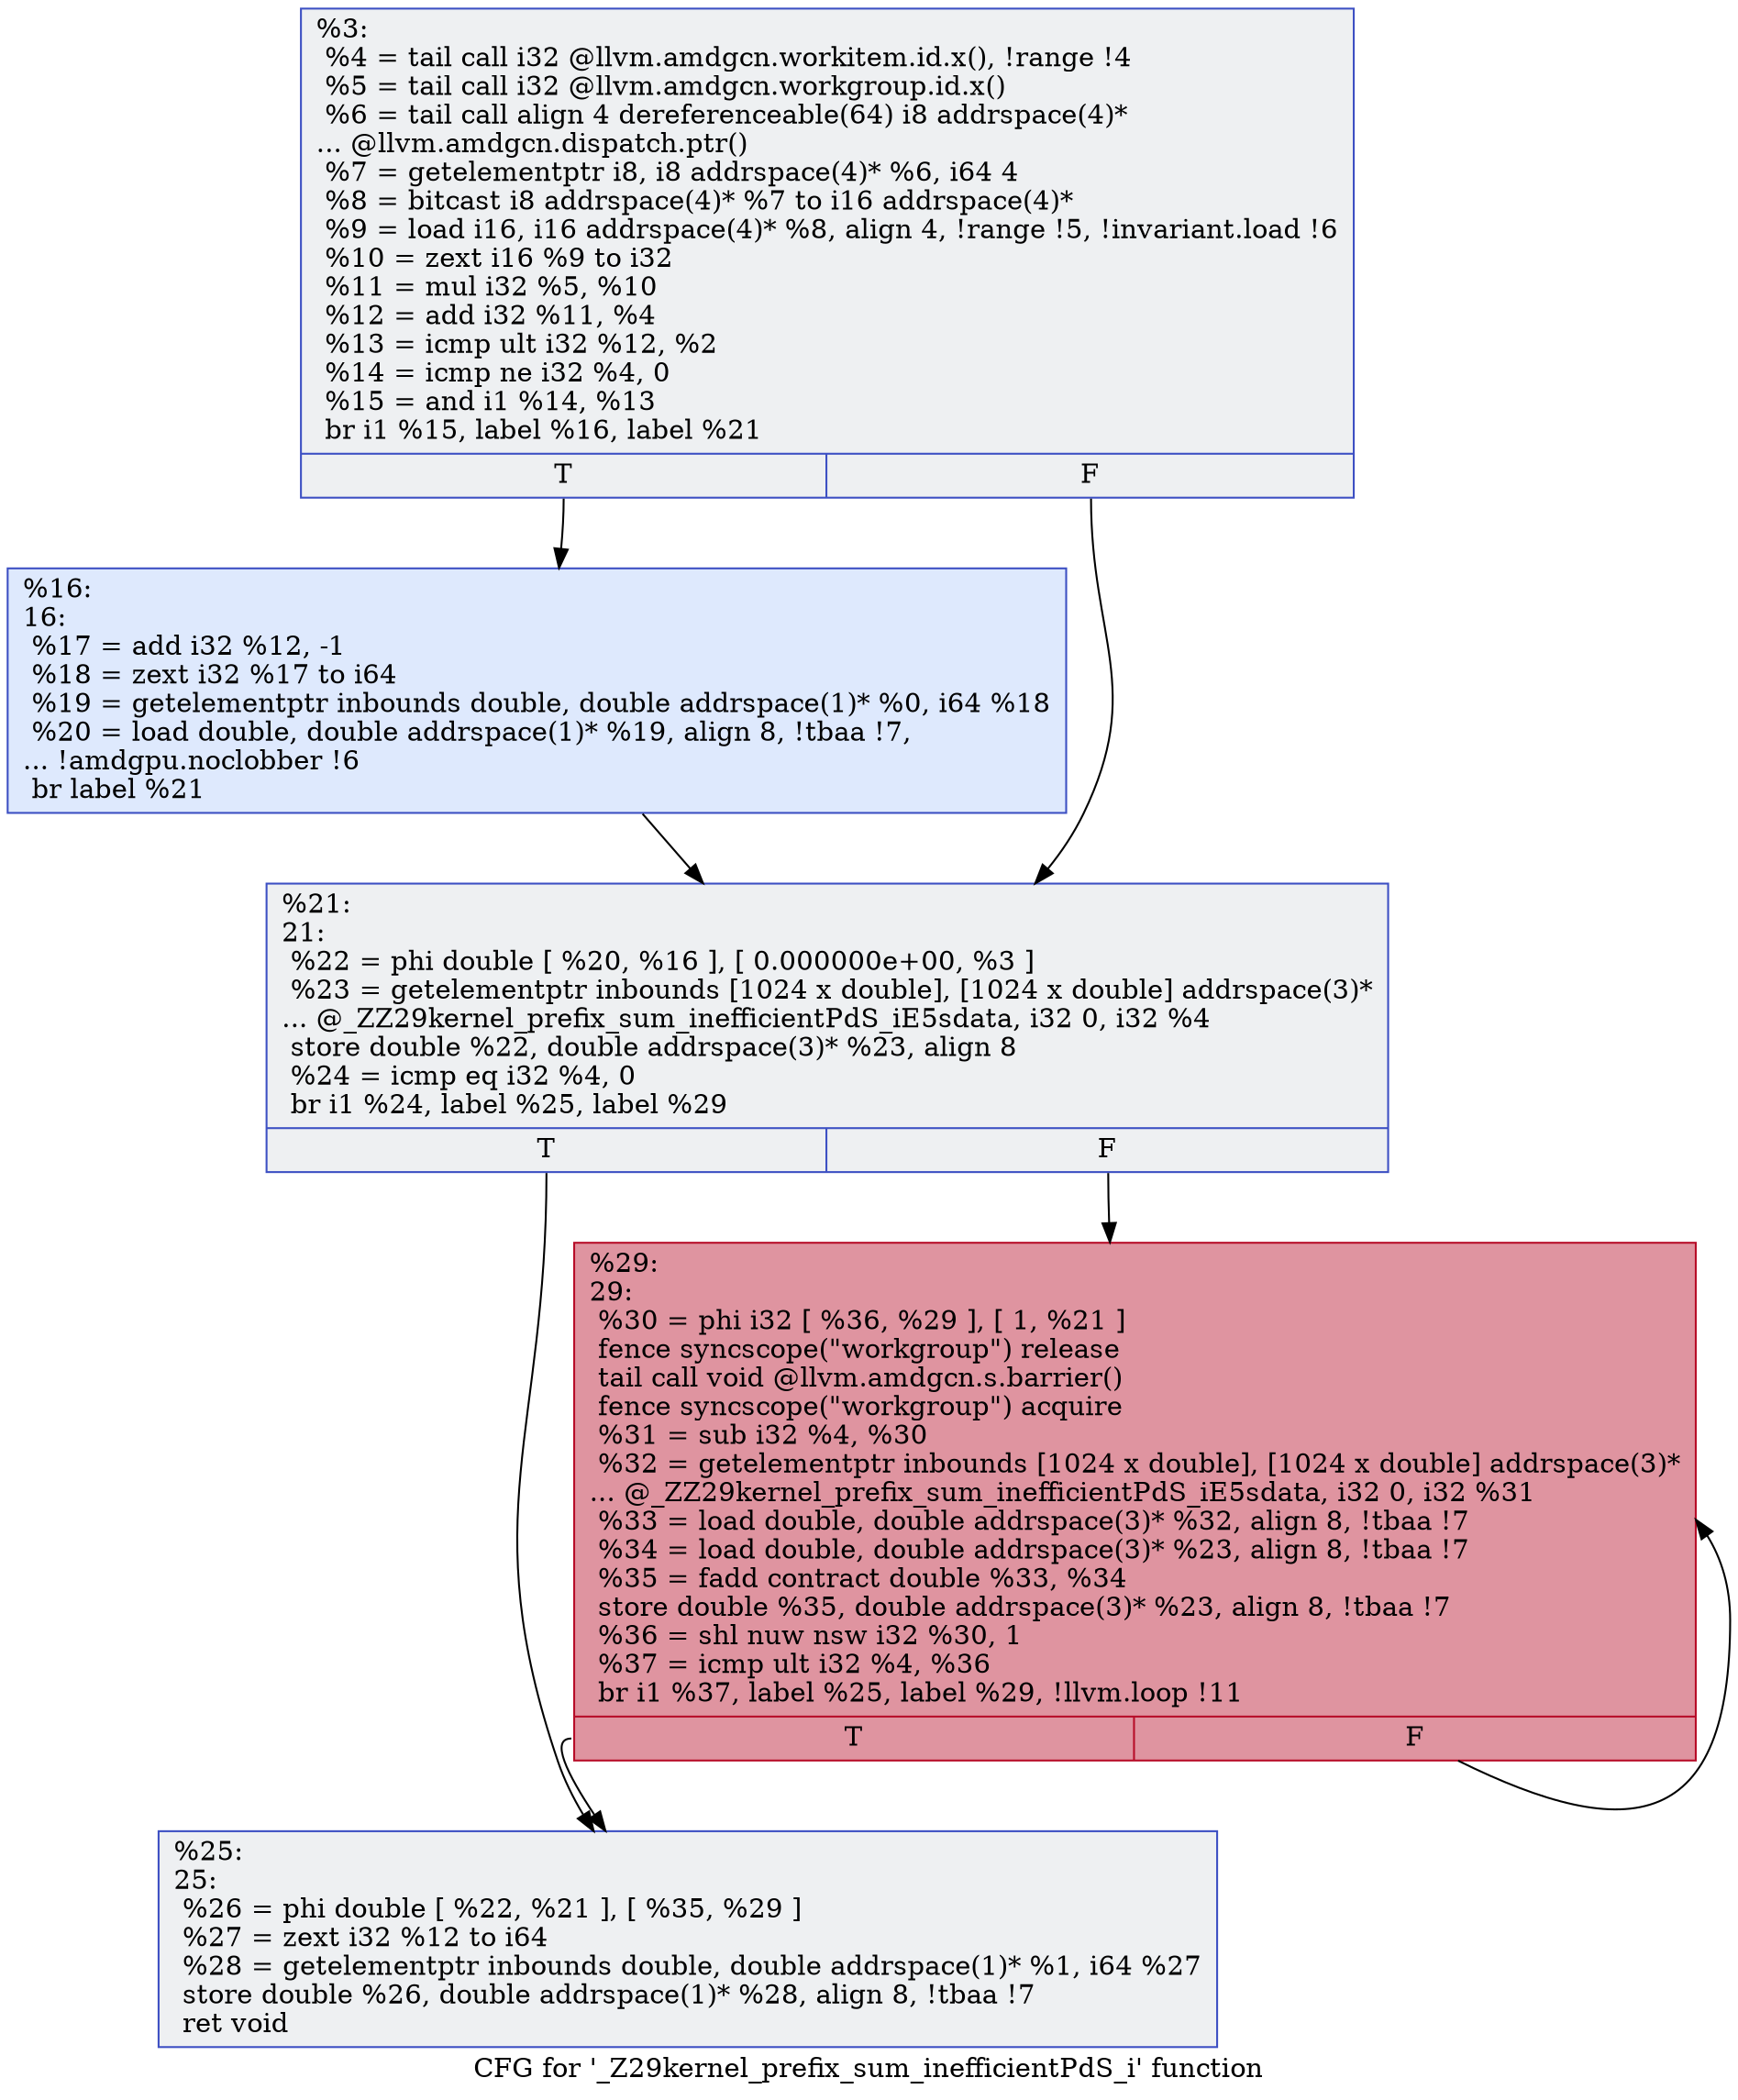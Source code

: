 digraph "CFG for '_Z29kernel_prefix_sum_inefficientPdS_i' function" {
	label="CFG for '_Z29kernel_prefix_sum_inefficientPdS_i' function";

	Node0x6127140 [shape=record,color="#3d50c3ff", style=filled, fillcolor="#d9dce170",label="{%3:\l  %4 = tail call i32 @llvm.amdgcn.workitem.id.x(), !range !4\l  %5 = tail call i32 @llvm.amdgcn.workgroup.id.x()\l  %6 = tail call align 4 dereferenceable(64) i8 addrspace(4)*\l... @llvm.amdgcn.dispatch.ptr()\l  %7 = getelementptr i8, i8 addrspace(4)* %6, i64 4\l  %8 = bitcast i8 addrspace(4)* %7 to i16 addrspace(4)*\l  %9 = load i16, i16 addrspace(4)* %8, align 4, !range !5, !invariant.load !6\l  %10 = zext i16 %9 to i32\l  %11 = mul i32 %5, %10\l  %12 = add i32 %11, %4\l  %13 = icmp ult i32 %12, %2\l  %14 = icmp ne i32 %4, 0\l  %15 = and i1 %14, %13\l  br i1 %15, label %16, label %21\l|{<s0>T|<s1>F}}"];
	Node0x6127140:s0 -> Node0x6127f10;
	Node0x6127140:s1 -> Node0x6129230;
	Node0x6127f10 [shape=record,color="#3d50c3ff", style=filled, fillcolor="#b5cdfa70",label="{%16:\l16:                                               \l  %17 = add i32 %12, -1\l  %18 = zext i32 %17 to i64\l  %19 = getelementptr inbounds double, double addrspace(1)* %0, i64 %18\l  %20 = load double, double addrspace(1)* %19, align 8, !tbaa !7,\l... !amdgpu.noclobber !6\l  br label %21\l}"];
	Node0x6127f10 -> Node0x6129230;
	Node0x6129230 [shape=record,color="#3d50c3ff", style=filled, fillcolor="#d9dce170",label="{%21:\l21:                                               \l  %22 = phi double [ %20, %16 ], [ 0.000000e+00, %3 ]\l  %23 = getelementptr inbounds [1024 x double], [1024 x double] addrspace(3)*\l... @_ZZ29kernel_prefix_sum_inefficientPdS_iE5sdata, i32 0, i32 %4\l  store double %22, double addrspace(3)* %23, align 8\l  %24 = icmp eq i32 %4, 0\l  br i1 %24, label %25, label %29\l|{<s0>T|<s1>F}}"];
	Node0x6129230:s0 -> Node0x612a970;
	Node0x6129230:s1 -> Node0x612aba0;
	Node0x612a970 [shape=record,color="#3d50c3ff", style=filled, fillcolor="#d9dce170",label="{%25:\l25:                                               \l  %26 = phi double [ %22, %21 ], [ %35, %29 ]\l  %27 = zext i32 %12 to i64\l  %28 = getelementptr inbounds double, double addrspace(1)* %1, i64 %27\l  store double %26, double addrspace(1)* %28, align 8, !tbaa !7\l  ret void\l}"];
	Node0x612aba0 [shape=record,color="#b70d28ff", style=filled, fillcolor="#b70d2870",label="{%29:\l29:                                               \l  %30 = phi i32 [ %36, %29 ], [ 1, %21 ]\l  fence syncscope(\"workgroup\") release\l  tail call void @llvm.amdgcn.s.barrier()\l  fence syncscope(\"workgroup\") acquire\l  %31 = sub i32 %4, %30\l  %32 = getelementptr inbounds [1024 x double], [1024 x double] addrspace(3)*\l... @_ZZ29kernel_prefix_sum_inefficientPdS_iE5sdata, i32 0, i32 %31\l  %33 = load double, double addrspace(3)* %32, align 8, !tbaa !7\l  %34 = load double, double addrspace(3)* %23, align 8, !tbaa !7\l  %35 = fadd contract double %33, %34\l  store double %35, double addrspace(3)* %23, align 8, !tbaa !7\l  %36 = shl nuw nsw i32 %30, 1\l  %37 = icmp ult i32 %4, %36\l  br i1 %37, label %25, label %29, !llvm.loop !11\l|{<s0>T|<s1>F}}"];
	Node0x612aba0:s0 -> Node0x612a970;
	Node0x612aba0:s1 -> Node0x612aba0;
}
